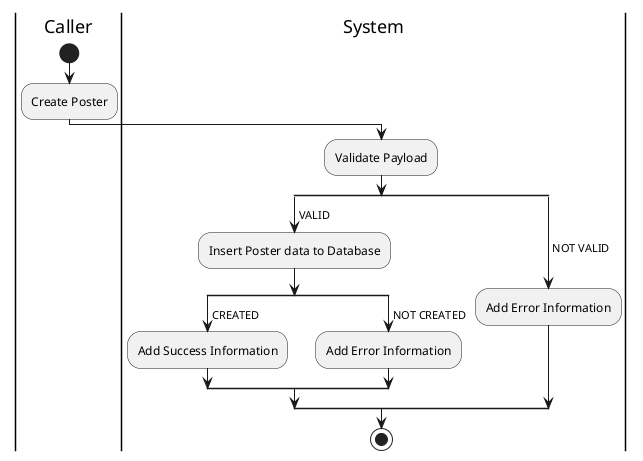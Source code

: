 @startuml CreatePoster

skinparam ConditionEndStyle hline
skinparam conditionStyle diamond
skinparam Monochrome true
skinparam Shadowing false

|Caller|
start
:Create Poster;

|System|
:Validate Payload;
split
    -> VALID;
    :Insert Poster data to Database;
    split
        -> CREATED;
        :Add Success Information;
    split again
        -> NOT CREATED;
        :Add Error Information;
    end split
split again
    -> NOT VALID;
    :Add Error Information;
end split
stop

@enduml